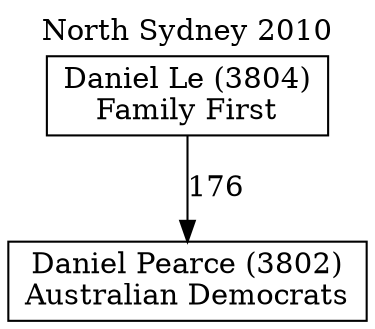 // House preference flow
digraph "Daniel Pearce (3802)_North Sydney_2010" {
	graph [label="North Sydney 2010" labelloc=t mclimit=10]
	node [shape=box]
	"Daniel Pearce (3802)" [label="Daniel Pearce (3802)
Australian Democrats"]
	"Daniel Le (3804)" [label="Daniel Le (3804)
Family First"]
	"Daniel Le (3804)" -> "Daniel Pearce (3802)" [label=176]
}
